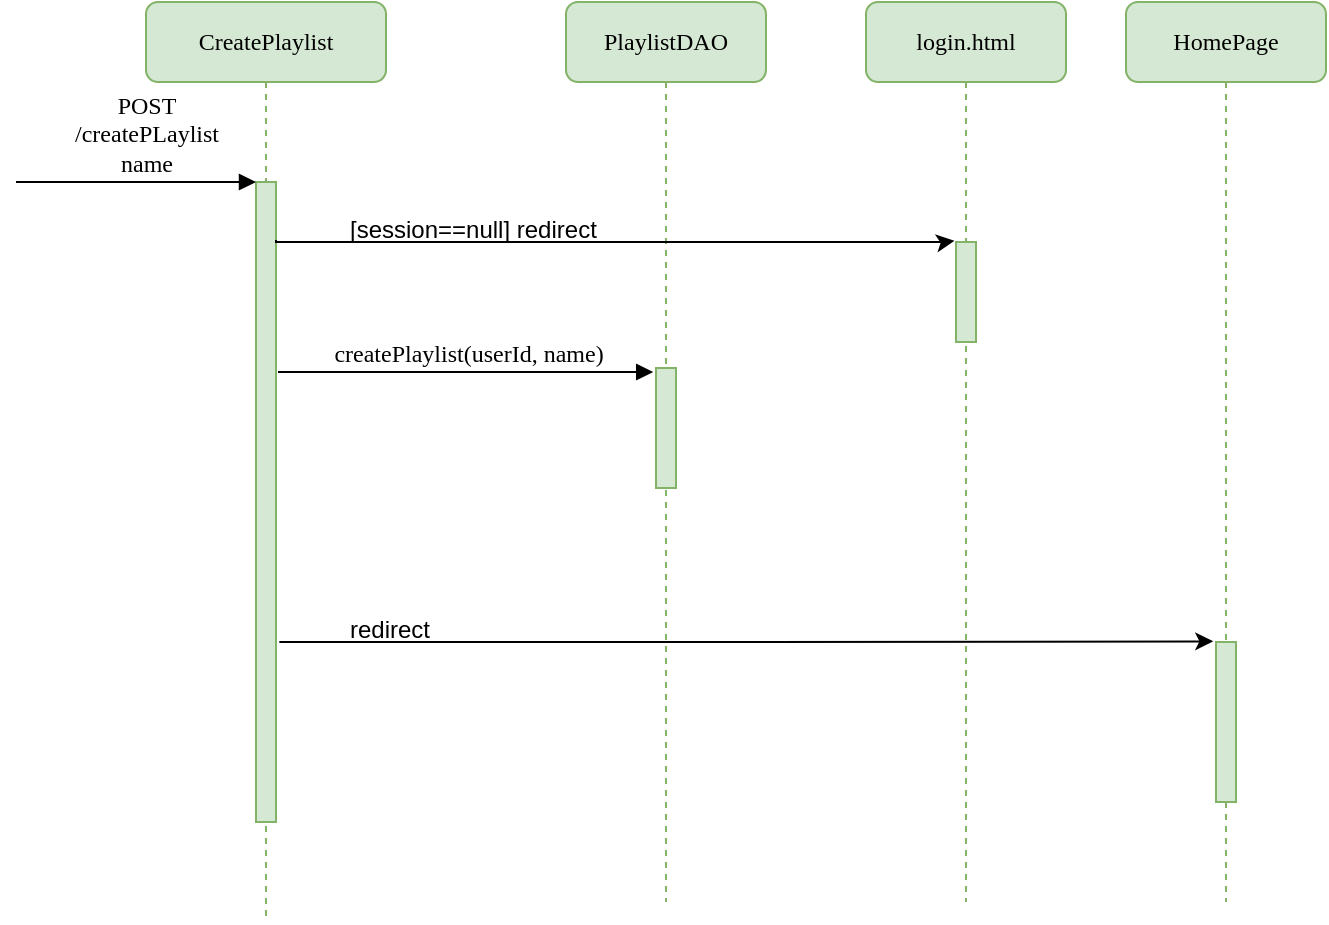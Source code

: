 <mxfile version="12.4.2" type="device" pages="1"><diagram name="Page-1" id="13e1069c-82ec-6db2-03f1-153e76fe0fe0"><mxGraphModel dx="1185" dy="685" grid="1" gridSize="10" guides="1" tooltips="1" connect="1" arrows="1" fold="1" page="1" pageScale="1" pageWidth="1100" pageHeight="850" background="#ffffff" math="0" shadow="0"><root><mxCell id="0"/><mxCell id="1" parent="0"/><mxCell id="7baba1c4bc27f4b0-2" value="CreatePlaylist" style="shape=umlLifeline;perimeter=lifelinePerimeter;whiteSpace=wrap;html=1;container=1;collapsible=0;recursiveResize=0;outlineConnect=0;rounded=1;shadow=0;comic=0;labelBackgroundColor=none;strokeWidth=1;fontFamily=Verdana;fontSize=12;align=center;fillColor=#d5e8d4;strokeColor=#82b366;" parent="1" vertex="1"><mxGeometry x="220" y="80" width="120" height="460" as="geometry"/></mxCell><mxCell id="7baba1c4bc27f4b0-10" value="" style="html=1;points=[];perimeter=orthogonalPerimeter;rounded=0;shadow=0;comic=0;labelBackgroundColor=none;strokeWidth=1;fontFamily=Verdana;fontSize=12;align=center;fillColor=#d5e8d4;strokeColor=#82b366;" parent="7baba1c4bc27f4b0-2" vertex="1"><mxGeometry x="55" y="90" width="10" height="320" as="geometry"/></mxCell><mxCell id="7baba1c4bc27f4b0-4" value="PlaylistDAO" style="shape=umlLifeline;perimeter=lifelinePerimeter;whiteSpace=wrap;html=1;container=1;collapsible=0;recursiveResize=0;outlineConnect=0;rounded=1;shadow=0;comic=0;labelBackgroundColor=none;strokeWidth=1;fontFamily=Verdana;fontSize=12;align=center;fillColor=#d5e8d4;strokeColor=#82b366;" parent="1" vertex="1"><mxGeometry x="430" y="80" width="100" height="450" as="geometry"/></mxCell><mxCell id="7baba1c4bc27f4b0-5" value="login.html" style="shape=umlLifeline;perimeter=lifelinePerimeter;whiteSpace=wrap;html=1;container=1;collapsible=0;recursiveResize=0;outlineConnect=0;rounded=1;shadow=0;comic=0;labelBackgroundColor=none;strokeWidth=1;fontFamily=Verdana;fontSize=12;align=center;fillColor=#d5e8d4;strokeColor=#82b366;" parent="1" vertex="1"><mxGeometry x="580" y="80" width="100" height="450" as="geometry"/></mxCell><mxCell id="7baba1c4bc27f4b0-19" value="" style="html=1;points=[];perimeter=orthogonalPerimeter;rounded=0;shadow=0;comic=0;labelBackgroundColor=none;strokeWidth=1;fontFamily=Verdana;fontSize=12;align=center;fillColor=#d5e8d4;strokeColor=#82b366;" parent="7baba1c4bc27f4b0-5" vertex="1"><mxGeometry x="45" y="120" width="10" height="50" as="geometry"/></mxCell><mxCell id="7baba1c4bc27f4b0-20" value="createPlaylist(userId, name)" style="html=1;verticalAlign=bottom;endArrow=block;labelBackgroundColor=none;fontFamily=Verdana;fontSize=12;edgeStyle=elbowEdgeStyle;elbow=vertical;entryX=-0.139;entryY=0.029;entryDx=0;entryDy=0;entryPerimeter=0;" parent="1" target="U3MctNZh0qMDF3wG6a5Q-5" edge="1"><mxGeometry x="0.004" relative="1" as="geometry"><mxPoint x="286" y="265" as="sourcePoint"/><Array as="points"><mxPoint x="290" y="265"/></Array><mxPoint x="470" y="265" as="targetPoint"/><mxPoint as="offset"/></mxGeometry></mxCell><mxCell id="7baba1c4bc27f4b0-11" value="POST&lt;br&gt;/createPLaylist&lt;br&gt;name" style="html=1;verticalAlign=bottom;endArrow=block;entryX=0;entryY=0;labelBackgroundColor=none;fontFamily=Verdana;fontSize=12;edgeStyle=elbowEdgeStyle;elbow=vertical;" parent="1" target="7baba1c4bc27f4b0-10" edge="1"><mxGeometry x="0.083" relative="1" as="geometry"><mxPoint x="155" y="170" as="sourcePoint"/><Array as="points"><mxPoint x="210" y="170"/></Array><mxPoint as="offset"/></mxGeometry></mxCell><mxCell id="SwkJQTikLhHR7fLE-XSc-18" value="HomePage" style="shape=umlLifeline;perimeter=lifelinePerimeter;whiteSpace=wrap;html=1;container=1;collapsible=0;recursiveResize=0;outlineConnect=0;rounded=1;shadow=0;comic=0;labelBackgroundColor=none;strokeWidth=1;fontFamily=Verdana;fontSize=12;align=center;fillColor=#d5e8d4;strokeColor=#82b366;" parent="1" vertex="1"><mxGeometry x="710" y="80" width="100" height="450" as="geometry"/></mxCell><mxCell id="SwkJQTikLhHR7fLE-XSc-20" value="" style="html=1;points=[];perimeter=orthogonalPerimeter;rounded=0;shadow=0;comic=0;labelBackgroundColor=none;strokeWidth=1;fontFamily=Verdana;fontSize=12;align=center;fillColor=#d5e8d4;strokeColor=#82b366;" parent="SwkJQTikLhHR7fLE-XSc-18" vertex="1"><mxGeometry x="45" y="320" width="10" height="80" as="geometry"/></mxCell><mxCell id="SwkJQTikLhHR7fLE-XSc-24" style="edgeStyle=orthogonalEdgeStyle;rounded=0;orthogonalLoop=1;jettySize=auto;html=1;fontSize=11;entryX=-0.08;entryY=-0.012;entryDx=0;entryDy=0;entryPerimeter=0;" parent="1" target="7baba1c4bc27f4b0-19" edge="1"><mxGeometry relative="1" as="geometry"><mxPoint x="620" y="200" as="targetPoint"/><Array as="points"><mxPoint x="285" y="200"/><mxPoint x="620" y="200"/></Array><mxPoint x="285" y="199" as="sourcePoint"/></mxGeometry></mxCell><mxCell id="SwkJQTikLhHR7fLE-XSc-25" value="[session==null] redirect" style="text;html=1;fontSize=12;" parent="1" vertex="1"><mxGeometry x="320" y="180" width="200" height="30" as="geometry"/></mxCell><mxCell id="U3MctNZh0qMDF3wG6a5Q-5" value="" style="html=1;points=[];perimeter=orthogonalPerimeter;rounded=0;shadow=0;comic=0;labelBackgroundColor=none;strokeWidth=1;fontFamily=Verdana;fontSize=12;align=center;fillColor=#d5e8d4;strokeColor=#82b366;" vertex="1" parent="1"><mxGeometry x="475" y="263" width="10" height="60" as="geometry"/></mxCell><mxCell id="U3MctNZh0qMDF3wG6a5Q-8" style="edgeStyle=orthogonalEdgeStyle;rounded=0;orthogonalLoop=1;jettySize=auto;html=1;fontSize=11;exitX=1.159;exitY=0.723;exitDx=0;exitDy=0;exitPerimeter=0;entryX=-0.135;entryY=-0.004;entryDx=0;entryDy=0;entryPerimeter=0;" edge="1" parent="1" target="SwkJQTikLhHR7fLE-XSc-20"><mxGeometry relative="1" as="geometry"><mxPoint x="750" y="400" as="targetPoint"/><Array as="points"><mxPoint x="522" y="400"/></Array><mxPoint x="286.667" y="400" as="sourcePoint"/></mxGeometry></mxCell><mxCell id="U3MctNZh0qMDF3wG6a5Q-9" value="redirect" style="text;html=1;fontSize=12;" vertex="1" parent="1"><mxGeometry x="320" y="380" width="200" height="30" as="geometry"/></mxCell></root></mxGraphModel></diagram></mxfile>